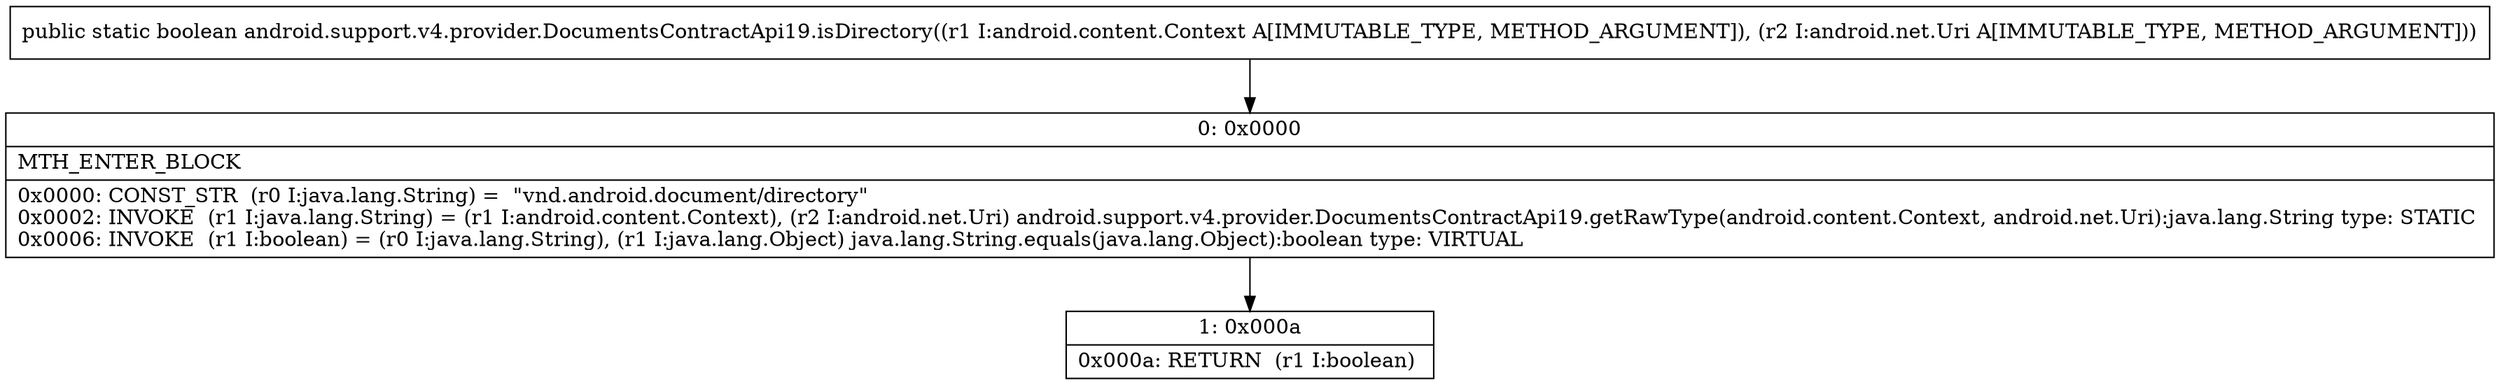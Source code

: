 digraph "CFG forandroid.support.v4.provider.DocumentsContractApi19.isDirectory(Landroid\/content\/Context;Landroid\/net\/Uri;)Z" {
Node_0 [shape=record,label="{0\:\ 0x0000|MTH_ENTER_BLOCK\l|0x0000: CONST_STR  (r0 I:java.lang.String) =  \"vnd.android.document\/directory\" \l0x0002: INVOKE  (r1 I:java.lang.String) = (r1 I:android.content.Context), (r2 I:android.net.Uri) android.support.v4.provider.DocumentsContractApi19.getRawType(android.content.Context, android.net.Uri):java.lang.String type: STATIC \l0x0006: INVOKE  (r1 I:boolean) = (r0 I:java.lang.String), (r1 I:java.lang.Object) java.lang.String.equals(java.lang.Object):boolean type: VIRTUAL \l}"];
Node_1 [shape=record,label="{1\:\ 0x000a|0x000a: RETURN  (r1 I:boolean) \l}"];
MethodNode[shape=record,label="{public static boolean android.support.v4.provider.DocumentsContractApi19.isDirectory((r1 I:android.content.Context A[IMMUTABLE_TYPE, METHOD_ARGUMENT]), (r2 I:android.net.Uri A[IMMUTABLE_TYPE, METHOD_ARGUMENT])) }"];
MethodNode -> Node_0;
Node_0 -> Node_1;
}

